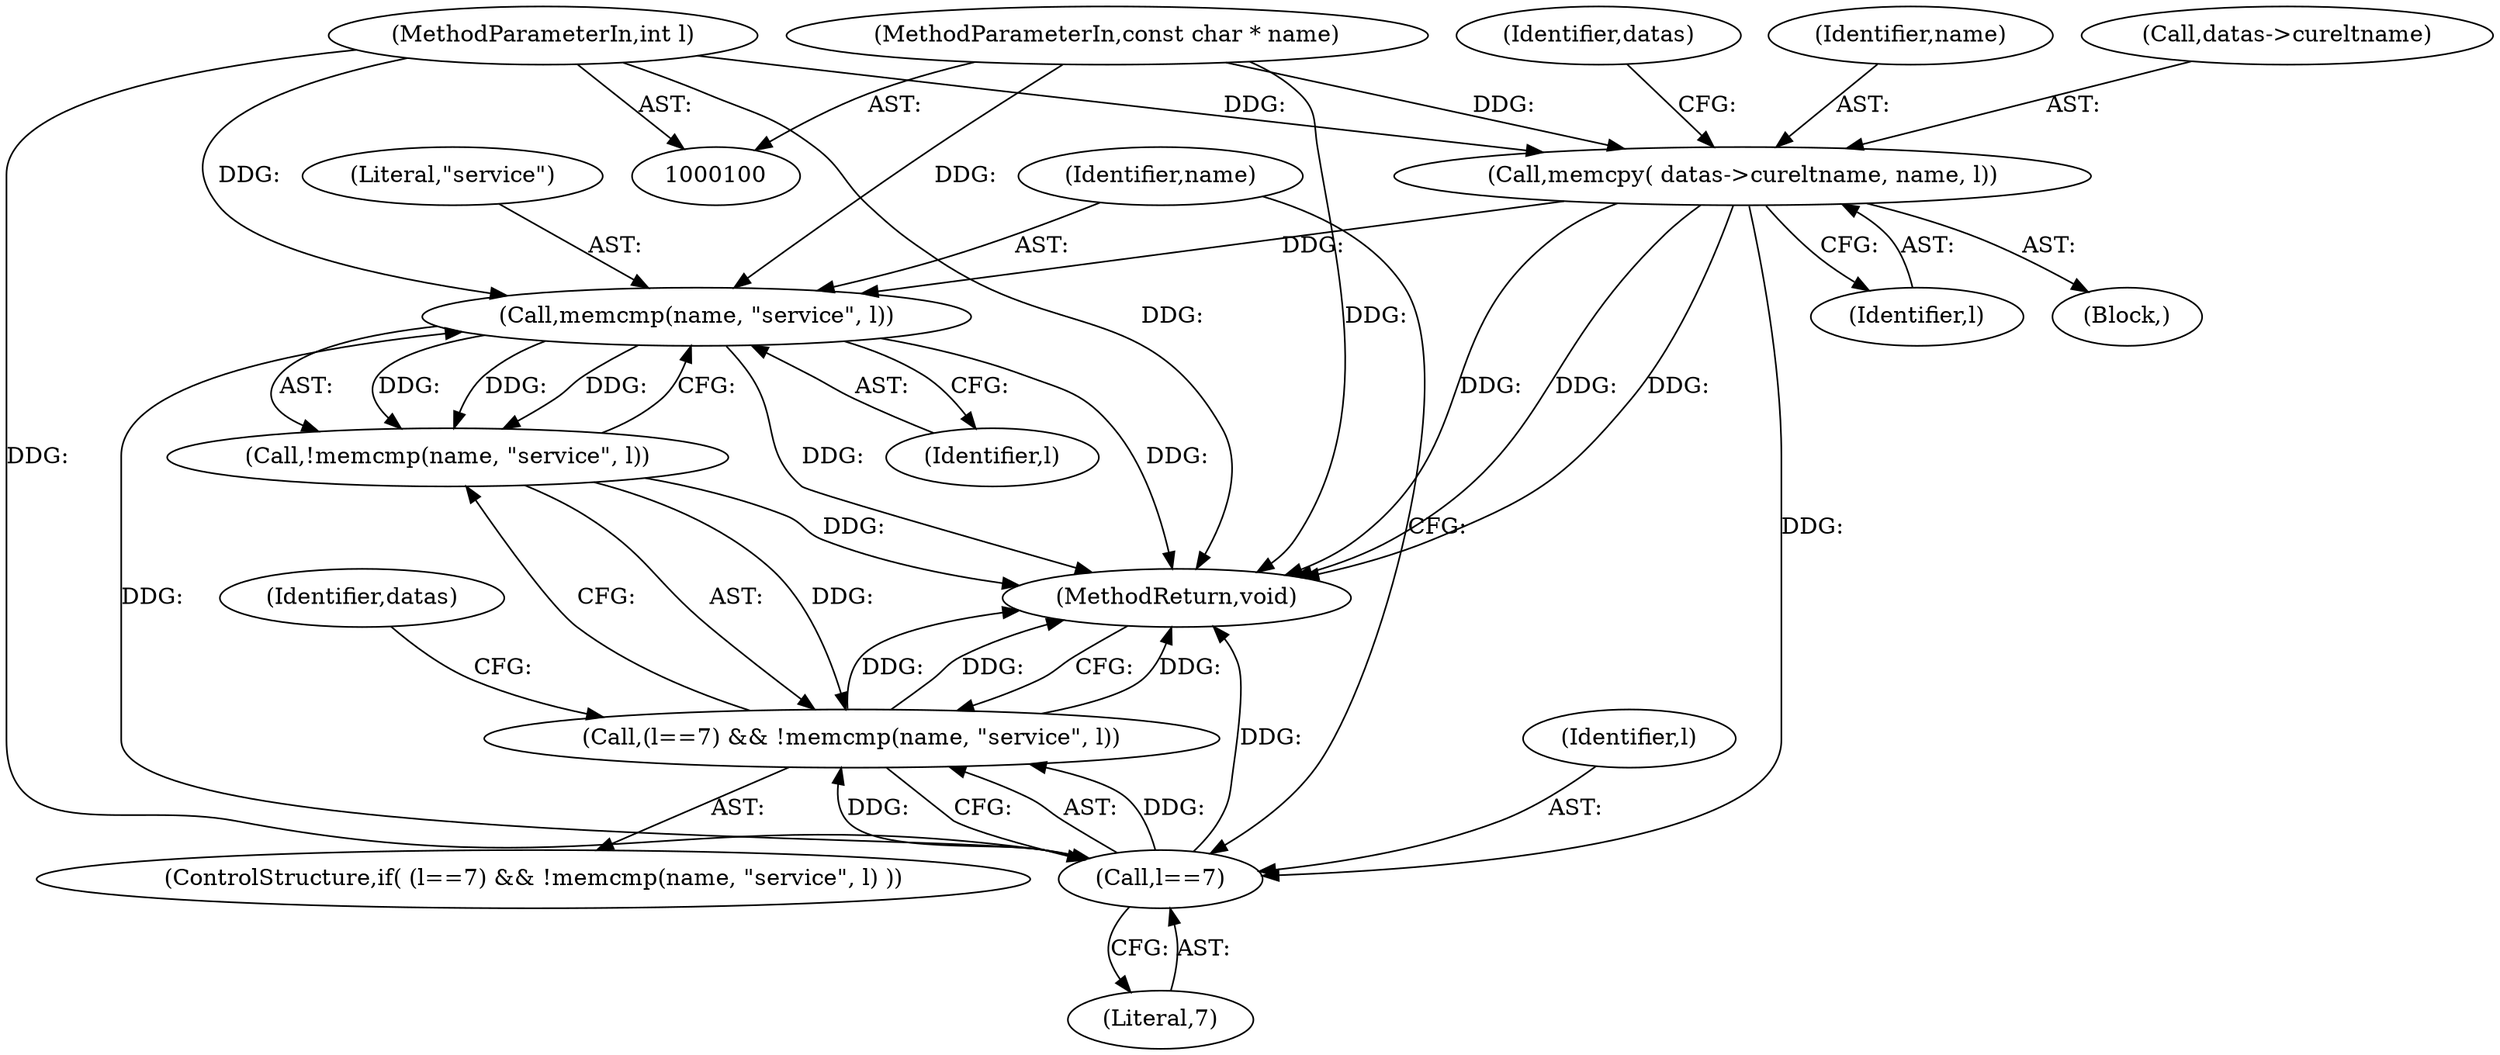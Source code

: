 digraph "1_miniupnp_79cca974a4c2ab1199786732a67ff6d898051b78@API" {
"1000134" [label="(Call,memcmp(name, \"service\", l))"];
"1000111" [label="(Call,memcpy( datas->cureltname, name, l))"];
"1000102" [label="(MethodParameterIn,const char * name)"];
"1000103" [label="(MethodParameterIn,int l)"];
"1000130" [label="(Call,l==7)"];
"1000133" [label="(Call,!memcmp(name, \"service\", l))"];
"1000129" [label="(Call,(l==7) && !memcmp(name, \"service\", l))"];
"1000116" [label="(Identifier,l)"];
"1000130" [label="(Call,l==7)"];
"1000111" [label="(Call,memcpy( datas->cureltname, name, l))"];
"1000102" [label="(MethodParameterIn,const char * name)"];
"1000136" [label="(Literal,\"service\")"];
"1000120" [label="(Identifier,datas)"];
"1000115" [label="(Identifier,name)"];
"1000133" [label="(Call,!memcmp(name, \"service\", l))"];
"1000135" [label="(Identifier,name)"];
"1000129" [label="(Call,(l==7) && !memcmp(name, \"service\", l))"];
"1000137" [label="(Identifier,l)"];
"1000131" [label="(Identifier,l)"];
"1000112" [label="(Call,datas->cureltname)"];
"1000128" [label="(ControlStructure,if( (l==7) && !memcmp(name, \"service\", l) ))"];
"1000175" [label="(MethodReturn,void)"];
"1000134" [label="(Call,memcmp(name, \"service\", l))"];
"1000103" [label="(MethodParameterIn,int l)"];
"1000143" [label="(Identifier,datas)"];
"1000104" [label="(Block,)"];
"1000132" [label="(Literal,7)"];
"1000134" -> "1000133"  [label="AST: "];
"1000134" -> "1000137"  [label="CFG: "];
"1000135" -> "1000134"  [label="AST: "];
"1000136" -> "1000134"  [label="AST: "];
"1000137" -> "1000134"  [label="AST: "];
"1000133" -> "1000134"  [label="CFG: "];
"1000134" -> "1000175"  [label="DDG: "];
"1000134" -> "1000175"  [label="DDG: "];
"1000134" -> "1000133"  [label="DDG: "];
"1000134" -> "1000133"  [label="DDG: "];
"1000134" -> "1000133"  [label="DDG: "];
"1000111" -> "1000134"  [label="DDG: "];
"1000102" -> "1000134"  [label="DDG: "];
"1000130" -> "1000134"  [label="DDG: "];
"1000103" -> "1000134"  [label="DDG: "];
"1000111" -> "1000104"  [label="AST: "];
"1000111" -> "1000116"  [label="CFG: "];
"1000112" -> "1000111"  [label="AST: "];
"1000115" -> "1000111"  [label="AST: "];
"1000116" -> "1000111"  [label="AST: "];
"1000120" -> "1000111"  [label="CFG: "];
"1000111" -> "1000175"  [label="DDG: "];
"1000111" -> "1000175"  [label="DDG: "];
"1000111" -> "1000175"  [label="DDG: "];
"1000102" -> "1000111"  [label="DDG: "];
"1000103" -> "1000111"  [label="DDG: "];
"1000111" -> "1000130"  [label="DDG: "];
"1000102" -> "1000100"  [label="AST: "];
"1000102" -> "1000175"  [label="DDG: "];
"1000103" -> "1000100"  [label="AST: "];
"1000103" -> "1000175"  [label="DDG: "];
"1000103" -> "1000130"  [label="DDG: "];
"1000130" -> "1000129"  [label="AST: "];
"1000130" -> "1000132"  [label="CFG: "];
"1000131" -> "1000130"  [label="AST: "];
"1000132" -> "1000130"  [label="AST: "];
"1000135" -> "1000130"  [label="CFG: "];
"1000129" -> "1000130"  [label="CFG: "];
"1000130" -> "1000175"  [label="DDG: "];
"1000130" -> "1000129"  [label="DDG: "];
"1000130" -> "1000129"  [label="DDG: "];
"1000133" -> "1000129"  [label="AST: "];
"1000129" -> "1000133"  [label="CFG: "];
"1000133" -> "1000175"  [label="DDG: "];
"1000133" -> "1000129"  [label="DDG: "];
"1000129" -> "1000128"  [label="AST: "];
"1000143" -> "1000129"  [label="CFG: "];
"1000175" -> "1000129"  [label="CFG: "];
"1000129" -> "1000175"  [label="DDG: "];
"1000129" -> "1000175"  [label="DDG: "];
"1000129" -> "1000175"  [label="DDG: "];
}
